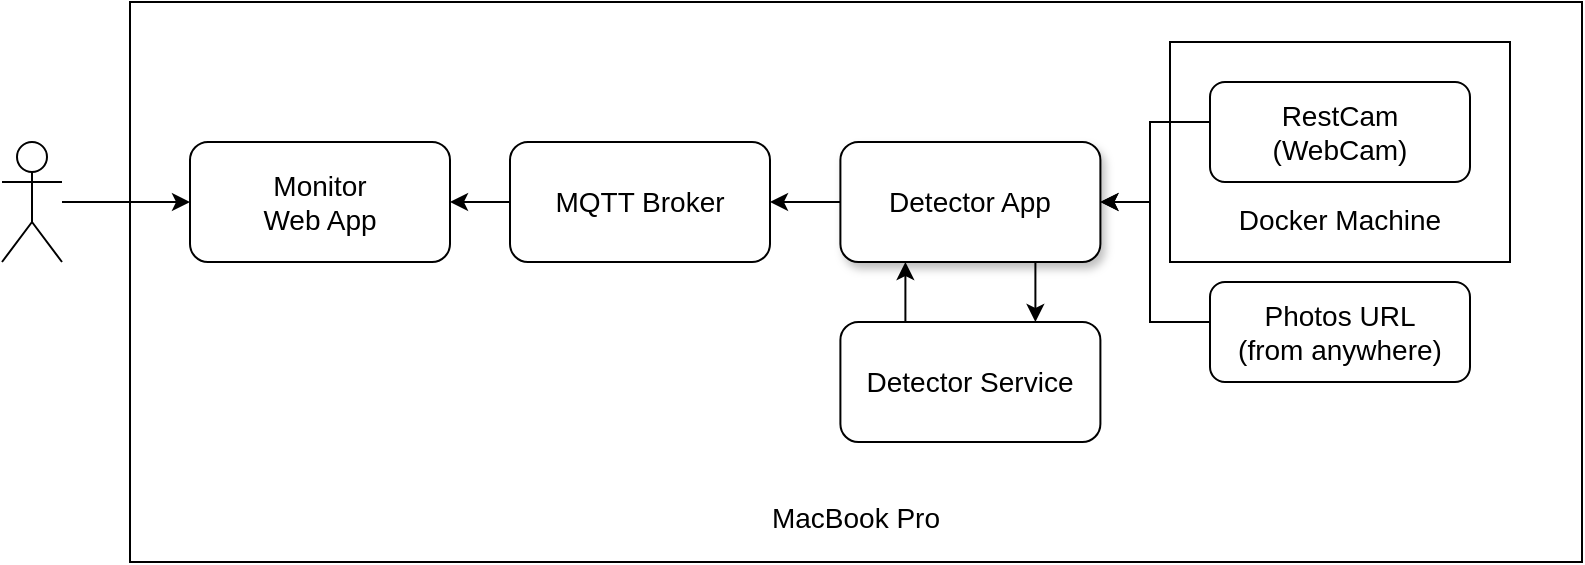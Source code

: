 <mxfile version="13.1.3">
    <diagram id="6hGFLwfOUW9BJ-s0fimq" name="Page-1">
        <mxGraphModel dx="997" dy="741" grid="1" gridSize="10" guides="1" tooltips="1" connect="1" arrows="1" fold="1" page="1" pageScale="1" pageWidth="827" pageHeight="1169" math="0" shadow="0">
            <root>
                <mxCell id="0"/>
                <mxCell id="1" parent="0"/>
                <mxCell id="4" value="&lt;br&gt;&lt;br&gt;&lt;br&gt;&lt;br&gt;&lt;br&gt;&lt;br&gt;&lt;br&gt;&lt;br&gt;&lt;br&gt;&lt;br&gt;&lt;br&gt;&lt;br&gt;&lt;br&gt;&lt;br&gt;MacBook Pro" style="rounded=0;whiteSpace=wrap;html=1;fontSize=14;" parent="1" vertex="1">
                    <mxGeometry x="84" y="360" width="726" height="280" as="geometry"/>
                </mxCell>
                <mxCell id="47" value="&lt;br&gt;&lt;br&gt;&lt;br&gt;&lt;br&gt;Docker Machine" style="rounded=0;whiteSpace=wrap;html=1;fontSize=14;" parent="1" vertex="1">
                    <mxGeometry x="604" y="380" width="170" height="110" as="geometry"/>
                </mxCell>
                <mxCell id="23" style="edgeStyle=orthogonalEdgeStyle;rounded=0;orthogonalLoop=1;jettySize=auto;html=1;exitX=0.25;exitY=0;exitDx=0;exitDy=0;entryX=0.25;entryY=1;entryDx=0;entryDy=0;fontSize=14;" parent="1" source="2" target="10" edge="1">
                    <mxGeometry relative="1" as="geometry"/>
                </mxCell>
                <mxCell id="2" value="Detector Service" style="rounded=1;whiteSpace=wrap;html=1;fontSize=14;fontStyle=0" parent="1" vertex="1">
                    <mxGeometry x="439.2" y="520" width="130" height="60" as="geometry"/>
                </mxCell>
                <mxCell id="18" style="edgeStyle=orthogonalEdgeStyle;rounded=0;orthogonalLoop=1;jettySize=auto;html=1;entryX=1;entryY=0.5;entryDx=0;entryDy=0;fontSize=14;" parent="1" source="5" target="6" edge="1">
                    <mxGeometry relative="1" as="geometry"/>
                </mxCell>
                <mxCell id="5" value="MQTT Broker" style="rounded=1;whiteSpace=wrap;html=1;fontSize=14;" parent="1" vertex="1">
                    <mxGeometry x="274" y="430" width="130" height="60" as="geometry"/>
                </mxCell>
                <mxCell id="6" value="Monitor&lt;br&gt;Web App" style="rounded=1;whiteSpace=wrap;html=1;fontSize=14;" parent="1" vertex="1">
                    <mxGeometry x="114" y="430" width="130" height="60" as="geometry"/>
                </mxCell>
                <mxCell id="29" style="edgeStyle=orthogonalEdgeStyle;rounded=0;orthogonalLoop=1;jettySize=auto;html=1;entryX=1;entryY=0.5;entryDx=0;entryDy=0;fontSize=14;" parent="1" source="7" target="10" edge="1">
                    <mxGeometry relative="1" as="geometry">
                        <Array as="points">
                            <mxPoint x="594" y="420"/>
                            <mxPoint x="594" y="460"/>
                        </Array>
                    </mxGeometry>
                </mxCell>
                <mxCell id="7" value="RestCam&lt;br&gt;(WebCam)" style="rounded=1;whiteSpace=wrap;html=1;fontSize=14;" parent="1" vertex="1">
                    <mxGeometry x="624" y="400" width="130" height="50" as="geometry"/>
                </mxCell>
                <mxCell id="17" style="edgeStyle=orthogonalEdgeStyle;rounded=0;orthogonalLoop=1;jettySize=auto;html=1;exitX=0;exitY=0.5;exitDx=0;exitDy=0;entryX=1;entryY=0.5;entryDx=0;entryDy=0;fontSize=14;" parent="1" source="10" target="5" edge="1">
                    <mxGeometry relative="1" as="geometry"/>
                </mxCell>
                <mxCell id="31" style="edgeStyle=orthogonalEdgeStyle;rounded=0;orthogonalLoop=1;jettySize=auto;html=1;exitX=0.75;exitY=1;exitDx=0;exitDy=0;entryX=0.75;entryY=0;entryDx=0;entryDy=0;fontSize=14;" parent="1" source="10" target="2" edge="1">
                    <mxGeometry relative="1" as="geometry"/>
                </mxCell>
                <mxCell id="10" value="Detector App" style="rounded=1;whiteSpace=wrap;html=1;fontSize=14;shadow=1;fontStyle=0" parent="1" vertex="1">
                    <mxGeometry x="439.2" y="430" width="130" height="60" as="geometry"/>
                </mxCell>
                <mxCell id="49" style="edgeStyle=orthogonalEdgeStyle;rounded=0;orthogonalLoop=1;jettySize=auto;html=1;entryX=1;entryY=0.5;entryDx=0;entryDy=0;fontSize=14;" parent="1" source="26" target="10" edge="1">
                    <mxGeometry relative="1" as="geometry">
                        <Array as="points">
                            <mxPoint x="594" y="520"/>
                            <mxPoint x="594" y="460"/>
                        </Array>
                    </mxGeometry>
                </mxCell>
                <mxCell id="26" value="Photos URL&lt;br&gt;(from anywhere)" style="rounded=1;whiteSpace=wrap;html=1;fontSize=14;" parent="1" vertex="1">
                    <mxGeometry x="624" y="500" width="130" height="50" as="geometry"/>
                </mxCell>
                <mxCell id="52" style="edgeStyle=orthogonalEdgeStyle;rounded=0;orthogonalLoop=1;jettySize=auto;html=1;entryX=0;entryY=0.5;entryDx=0;entryDy=0;" edge="1" parent="1" source="50" target="6">
                    <mxGeometry relative="1" as="geometry"/>
                </mxCell>
                <mxCell id="50" value="" style="shape=umlActor;verticalLabelPosition=bottom;labelBackgroundColor=#ffffff;verticalAlign=top;html=1;outlineConnect=0;" vertex="1" parent="1">
                    <mxGeometry x="20" y="430" width="30" height="60" as="geometry"/>
                </mxCell>
            </root>
        </mxGraphModel>
    </diagram>
</mxfile>